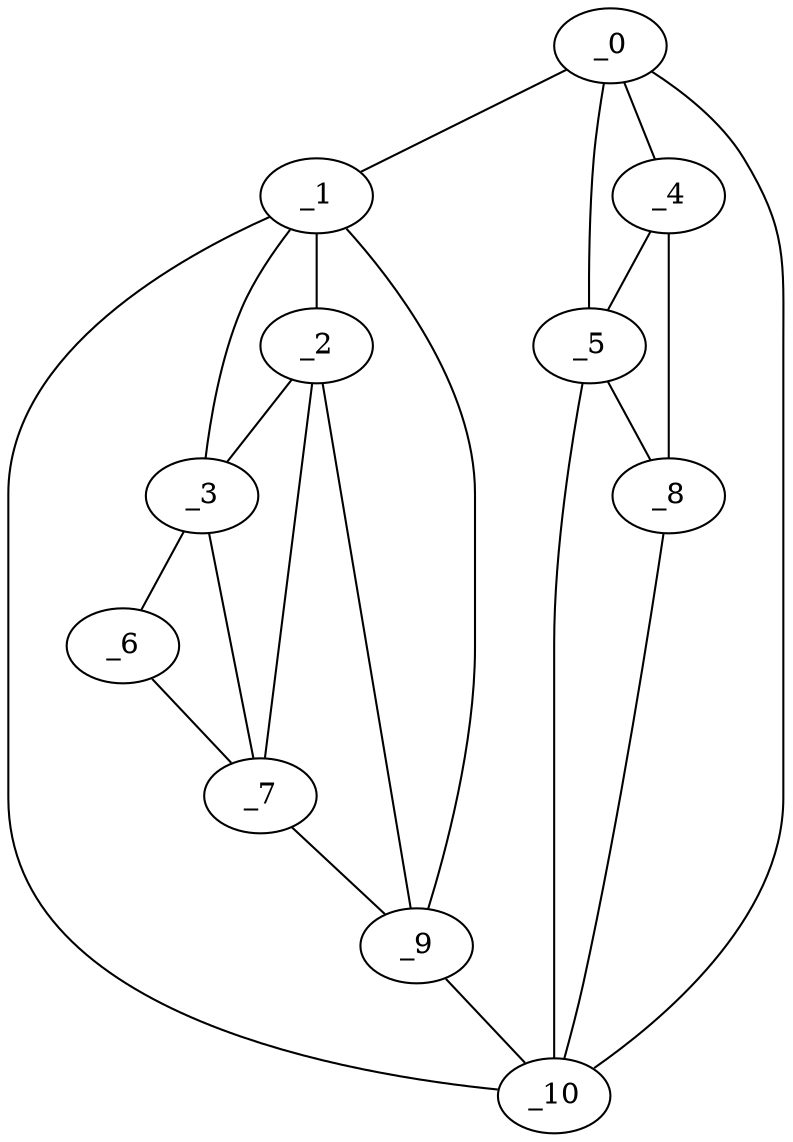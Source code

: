 graph "obj13__100.gxl" {
	_0	 [x=49,
		y=124];
	_1	 [x=50,
		y=30];
	_0 -- _1	 [valence=1];
	_4	 [x=72,
		y=126];
	_0 -- _4	 [valence=1];
	_5	 [x=77,
		y=108];
	_0 -- _5	 [valence=2];
	_10	 [x=81,
		y=82];
	_0 -- _10	 [valence=1];
	_2	 [x=53,
		y=23];
	_1 -- _2	 [valence=2];
	_3	 [x=57,
		y=5];
	_1 -- _3	 [valence=1];
	_9	 [x=81,
		y=19];
	_1 -- _9	 [valence=2];
	_1 -- _10	 [valence=2];
	_2 -- _3	 [valence=1];
	_7	 [x=80,
		y=11];
	_2 -- _7	 [valence=2];
	_2 -- _9	 [valence=1];
	_6	 [x=78,
		y=5];
	_3 -- _6	 [valence=1];
	_3 -- _7	 [valence=2];
	_4 -- _5	 [valence=1];
	_8	 [x=80,
		y=107];
	_4 -- _8	 [valence=1];
	_5 -- _8	 [valence=2];
	_5 -- _10	 [valence=1];
	_6 -- _7	 [valence=1];
	_7 -- _9	 [valence=1];
	_8 -- _10	 [valence=1];
	_9 -- _10	 [valence=1];
}

